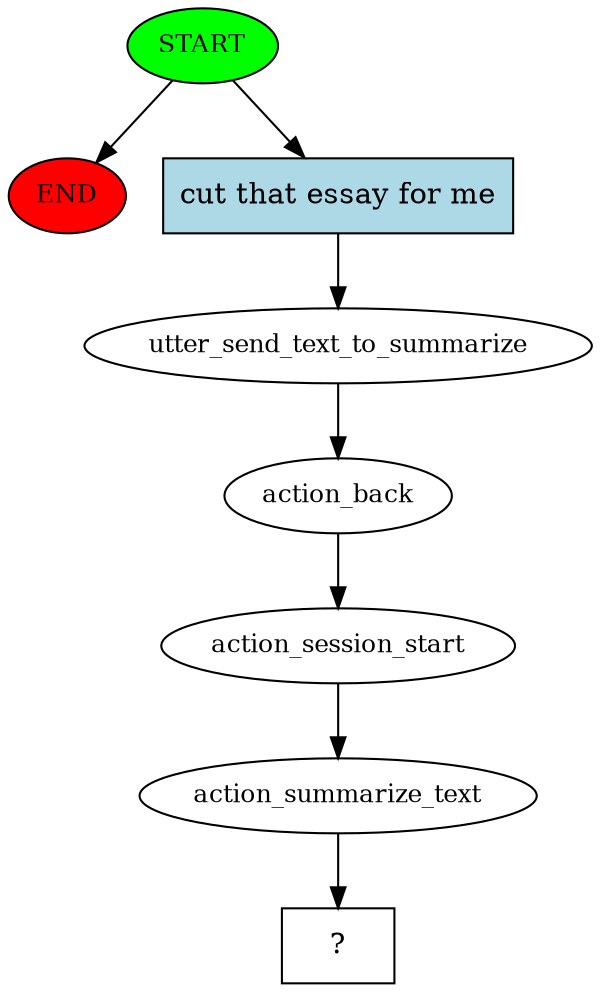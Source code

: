 digraph  {
0 [class="start active", fillcolor=green, fontsize=12, label=START, style=filled];
"-1" [class=end, fillcolor=red, fontsize=12, label=END, style=filled];
1 [class=active, fontsize=12, label=utter_send_text_to_summarize];
2 [class=active, fontsize=12, label=action_back];
3 [class=active, fontsize=12, label=action_session_start];
4 [class=active, fontsize=12, label=action_summarize_text];
5 [class="intent dashed active", label="  ?  ", shape=rect];
6 [class="intent active", fillcolor=lightblue, label="cut that essay for me", shape=rect, style=filled];
0 -> "-1"  [class="", key=NONE, label=""];
0 -> 6  [class=active, key=0];
1 -> 2  [class=active, key=NONE, label=""];
2 -> 3  [class=active, key=NONE, label=""];
3 -> 4  [class=active, key=NONE, label=""];
4 -> 5  [class=active, key=NONE, label=""];
6 -> 1  [class=active, key=0];
}
